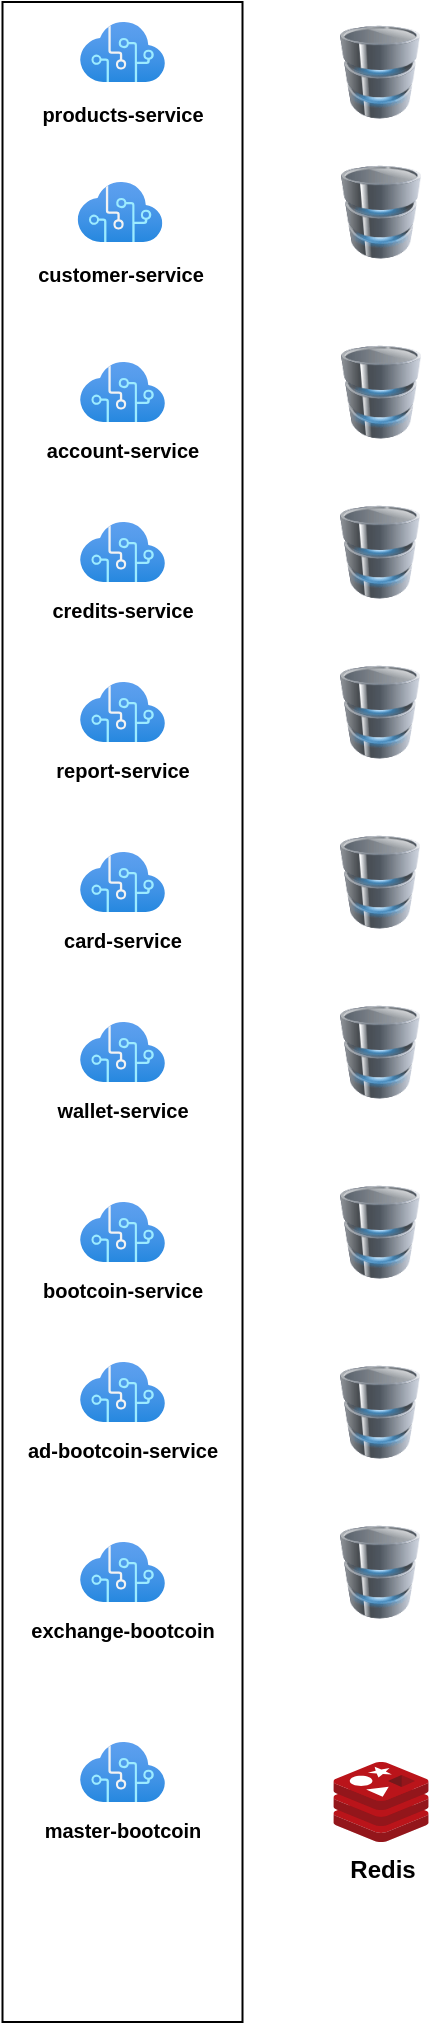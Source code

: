 <mxfile version="20.3.0" type="device"><diagram id="iDBewnYnsOh6voGohDGv" name="Página-1"><mxGraphModel dx="1422" dy="865" grid="1" gridSize="10" guides="1" tooltips="1" connect="1" arrows="1" fold="1" page="1" pageScale="1" pageWidth="1200" pageHeight="1920" math="0" shadow="0"><root><mxCell id="0"/><mxCell id="1" parent="0"/><mxCell id="yHuuuvevYCXXMsDy78h--1" value="" style="rounded=0;whiteSpace=wrap;html=1;" vertex="1" parent="1"><mxGeometry x="381.25" y="130" width="120" height="1010" as="geometry"/></mxCell><mxCell id="yHuuuvevYCXXMsDy78h--2" value="&lt;span style=&quot;font-size: 14px;&quot;&gt;&lt;b style=&quot;font-size: 10px;&quot;&gt;products-service&lt;/b&gt;&lt;/span&gt;" style="aspect=fixed;html=1;points=[];align=center;image;fontSize=12;image=img/lib/azure2/ai_machine_learning/Cognitive_Services.svg;fontColor=#000000;" vertex="1" parent="1"><mxGeometry x="420" y="140" width="42.5" height="30" as="geometry"/></mxCell><mxCell id="yHuuuvevYCXXMsDy78h--5" value="&lt;span style=&quot;font-size: 14px;&quot;&gt;&lt;b style=&quot;font-size: 10px;&quot;&gt;customer-service&lt;/b&gt;&lt;/span&gt;" style="aspect=fixed;html=1;points=[];align=center;image;fontSize=12;image=img/lib/azure2/ai_machine_learning/Cognitive_Services.svg;fontColor=#000000;" vertex="1" parent="1"><mxGeometry x="418.75" y="220" width="42.5" height="30" as="geometry"/></mxCell><mxCell id="yHuuuvevYCXXMsDy78h--6" value="&lt;span style=&quot;font-size: 10px;&quot;&gt;&lt;b&gt;account-service&lt;/b&gt;&lt;/span&gt;" style="aspect=fixed;html=1;points=[];align=center;image;fontSize=12;image=img/lib/azure2/ai_machine_learning/Cognitive_Services.svg;fontColor=#000000;" vertex="1" parent="1"><mxGeometry x="420" y="310" width="42.5" height="30" as="geometry"/></mxCell><mxCell id="yHuuuvevYCXXMsDy78h--7" value="&lt;span style=&quot;font-size: 10px;&quot;&gt;&lt;b&gt;credits-service&lt;/b&gt;&lt;/span&gt;" style="aspect=fixed;html=1;points=[];align=center;image;fontSize=12;image=img/lib/azure2/ai_machine_learning/Cognitive_Services.svg;fontColor=#000000;" vertex="1" parent="1"><mxGeometry x="420" y="390" width="42.5" height="30" as="geometry"/></mxCell><mxCell id="yHuuuvevYCXXMsDy78h--8" value="&lt;span style=&quot;font-size: 10px;&quot;&gt;&lt;b&gt;report-service&lt;/b&gt;&lt;/span&gt;" style="aspect=fixed;html=1;points=[];align=center;image;fontSize=12;image=img/lib/azure2/ai_machine_learning/Cognitive_Services.svg;fontColor=#000000;" vertex="1" parent="1"><mxGeometry x="420" y="470" width="42.5" height="30" as="geometry"/></mxCell><mxCell id="yHuuuvevYCXXMsDy78h--9" value="&lt;span style=&quot;font-size: 10px;&quot;&gt;&lt;b&gt;card-service&lt;/b&gt;&lt;/span&gt;" style="aspect=fixed;html=1;points=[];align=center;image;fontSize=12;image=img/lib/azure2/ai_machine_learning/Cognitive_Services.svg;fontColor=#000000;" vertex="1" parent="1"><mxGeometry x="420" y="555" width="42.5" height="30" as="geometry"/></mxCell><mxCell id="yHuuuvevYCXXMsDy78h--10" value="&lt;span style=&quot;font-size: 10px;&quot;&gt;&lt;b&gt;wallet-service&lt;/b&gt;&lt;/span&gt;" style="aspect=fixed;html=1;points=[];align=center;image;fontSize=12;image=img/lib/azure2/ai_machine_learning/Cognitive_Services.svg;fontColor=#000000;" vertex="1" parent="1"><mxGeometry x="420" y="640" width="42.5" height="30" as="geometry"/></mxCell><mxCell id="yHuuuvevYCXXMsDy78h--11" value="&lt;span style=&quot;font-size: 10px;&quot;&gt;&lt;b&gt;bootcoin-service&lt;/b&gt;&lt;/span&gt;" style="aspect=fixed;html=1;points=[];align=center;image;fontSize=12;image=img/lib/azure2/ai_machine_learning/Cognitive_Services.svg;fontColor=#000000;" vertex="1" parent="1"><mxGeometry x="420" y="730" width="42.5" height="30" as="geometry"/></mxCell><mxCell id="yHuuuvevYCXXMsDy78h--12" value="&lt;span style=&quot;font-size: 10px;&quot;&gt;&lt;b&gt;ad-bootcoin-service&lt;/b&gt;&lt;/span&gt;" style="aspect=fixed;html=1;points=[];align=center;image;fontSize=12;image=img/lib/azure2/ai_machine_learning/Cognitive_Services.svg;fontColor=#000000;" vertex="1" parent="1"><mxGeometry x="420" y="810" width="42.5" height="30" as="geometry"/></mxCell><mxCell id="yHuuuvevYCXXMsDy78h--13" value="&lt;span style=&quot;font-size: 10px;&quot;&gt;&lt;b&gt;exchange-bootcoin&lt;/b&gt;&lt;/span&gt;" style="aspect=fixed;html=1;points=[];align=center;image;fontSize=12;image=img/lib/azure2/ai_machine_learning/Cognitive_Services.svg;fontColor=#000000;" vertex="1" parent="1"><mxGeometry x="420" y="900" width="42.5" height="30" as="geometry"/></mxCell><mxCell id="yHuuuvevYCXXMsDy78h--14" value="&lt;span style=&quot;font-size: 10px;&quot;&gt;&lt;b&gt;master-bootcoin&lt;/b&gt;&lt;/span&gt;" style="aspect=fixed;html=1;points=[];align=center;image;fontSize=12;image=img/lib/azure2/ai_machine_learning/Cognitive_Services.svg;fontColor=#000000;" vertex="1" parent="1"><mxGeometry x="420" y="1000" width="42.5" height="30" as="geometry"/></mxCell><mxCell id="yHuuuvevYCXXMsDy78h--15" value="" style="image;html=1;image=img/lib/clip_art/computers/Database_128x128.png;fontColor=#FF142C;" vertex="1" parent="1"><mxGeometry x="550" y="140" width="40" height="50" as="geometry"/></mxCell><mxCell id="yHuuuvevYCXXMsDy78h--17" value="" style="image;html=1;image=img/lib/clip_art/computers/Database_128x128.png;fontColor=#FF142C;" vertex="1" parent="1"><mxGeometry x="550.51" y="210" width="40" height="50" as="geometry"/></mxCell><mxCell id="yHuuuvevYCXXMsDy78h--19" value="" style="image;html=1;image=img/lib/clip_art/computers/Database_128x128.png;fontColor=#FF142C;" vertex="1" parent="1"><mxGeometry x="550.51" y="300" width="40" height="50" as="geometry"/></mxCell><mxCell id="yHuuuvevYCXXMsDy78h--36" value="" style="image;html=1;image=img/lib/clip_art/computers/Database_128x128.png;fontColor=#FF142C;" vertex="1" parent="1"><mxGeometry x="550" y="380" width="40" height="50" as="geometry"/></mxCell><mxCell id="yHuuuvevYCXXMsDy78h--37" value="" style="image;html=1;image=img/lib/clip_art/computers/Database_128x128.png;fontColor=#FF142C;" vertex="1" parent="1"><mxGeometry x="550" y="460" width="40" height="50" as="geometry"/></mxCell><mxCell id="yHuuuvevYCXXMsDy78h--38" value="" style="image;html=1;image=img/lib/clip_art/computers/Database_128x128.png;fontColor=#FF142C;" vertex="1" parent="1"><mxGeometry x="550" y="545" width="40" height="50" as="geometry"/></mxCell><mxCell id="yHuuuvevYCXXMsDy78h--39" value="" style="image;html=1;image=img/lib/clip_art/computers/Database_128x128.png;fontColor=#FF142C;" vertex="1" parent="1"><mxGeometry x="550" y="630" width="40" height="50" as="geometry"/></mxCell><mxCell id="yHuuuvevYCXXMsDy78h--40" value="" style="image;html=1;image=img/lib/clip_art/computers/Database_128x128.png;fontColor=#FF142C;" vertex="1" parent="1"><mxGeometry x="550" y="720" width="40" height="50" as="geometry"/></mxCell><mxCell id="yHuuuvevYCXXMsDy78h--41" value="" style="image;html=1;image=img/lib/clip_art/computers/Database_128x128.png;fontColor=#FF142C;" vertex="1" parent="1"><mxGeometry x="550" y="810" width="40" height="50" as="geometry"/></mxCell><mxCell id="yHuuuvevYCXXMsDy78h--42" value="" style="image;html=1;image=img/lib/clip_art/computers/Database_128x128.png;fontColor=#FF142C;" vertex="1" parent="1"><mxGeometry x="550" y="890" width="40" height="50" as="geometry"/></mxCell><mxCell id="yHuuuvevYCXXMsDy78h--44" value="&lt;font style=&quot;font-size: 12px;&quot;&gt;&lt;b style=&quot;font-size: 12px;&quot;&gt;Redis&lt;/b&gt;&lt;/font&gt;" style="sketch=0;aspect=fixed;html=1;points=[];align=center;image;fontSize=12;image=img/lib/mscae/Cache_Redis_Product.svg;" vertex="1" parent="1"><mxGeometry x="546.7" y="1010" width="47.62" height="40" as="geometry"/></mxCell></root></mxGraphModel></diagram></mxfile>